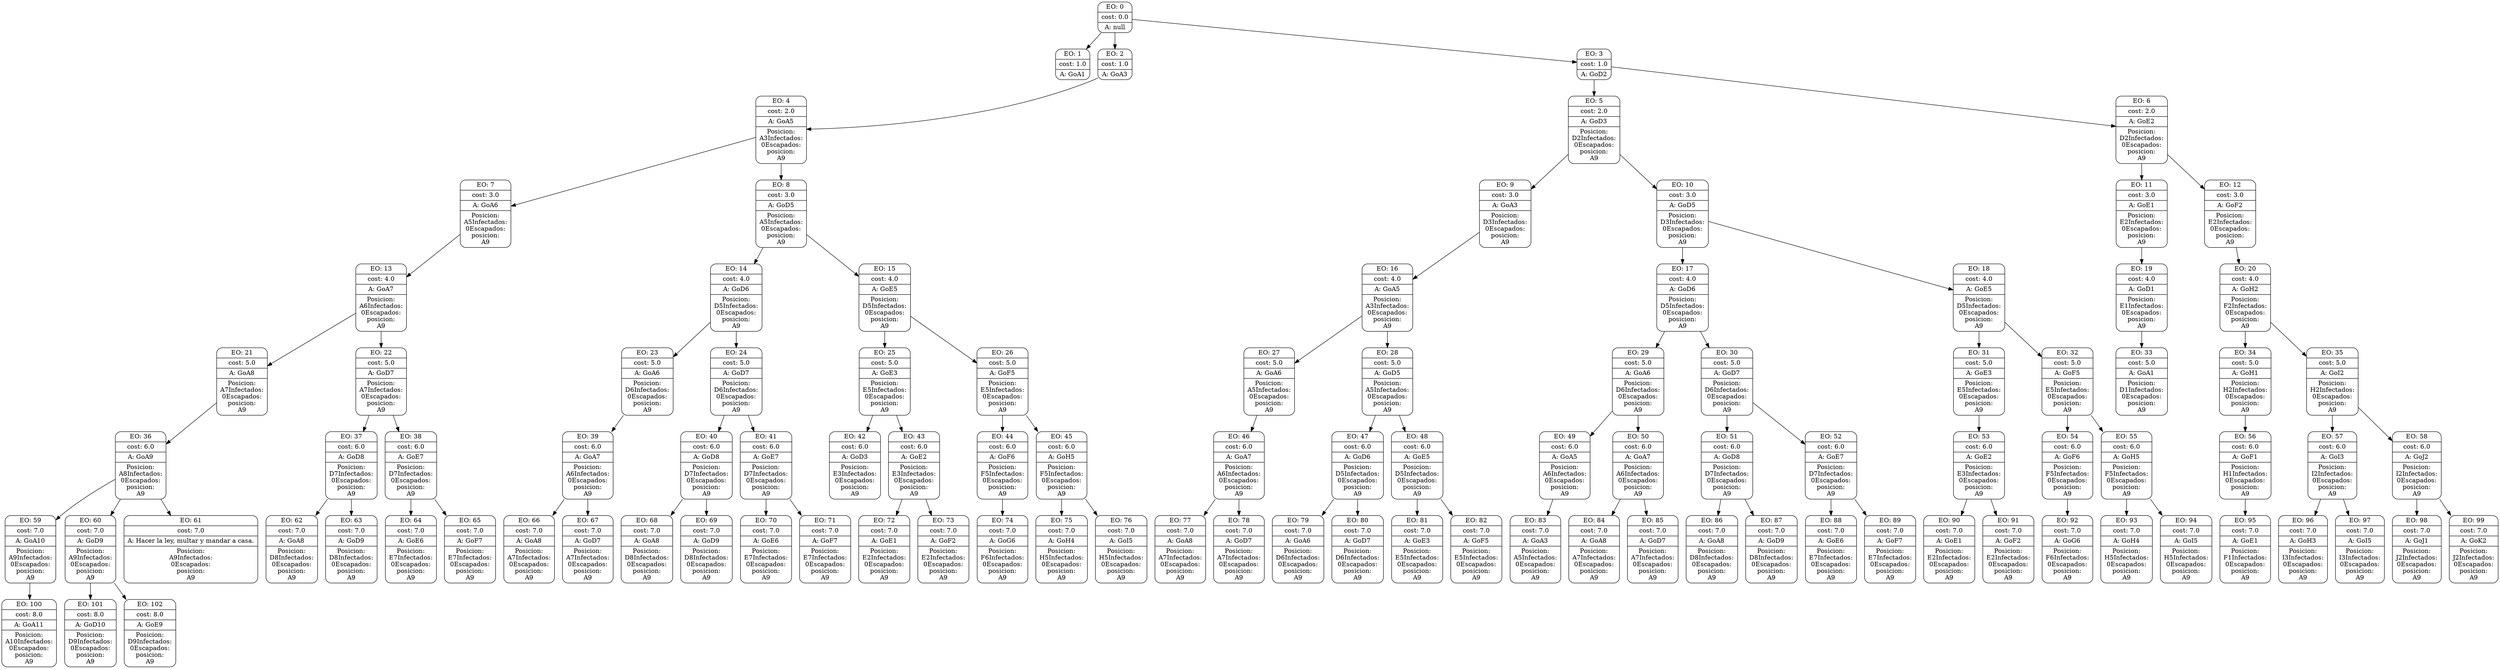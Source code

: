 digraph g {
node [shape = Mrecord];
nodo0[label="{EO: 0|cost: 0.0|A: null}"]
nodo1[label="{EO: 1|cost: 1.0|A: GoA1}"]

nodo0 -> nodo1;
nodo2[label="{EO: 2|cost: 1.0|A: GoA3}"]
nodo4[label="{EO: 4|cost: 2.0|A: GoA5|Posicion:\nA3
Infectados:\n0
Escapados:\n
posicion:\nA9
}"]
nodo7[label="{EO: 7|cost: 3.0|A: GoA6|Posicion:\nA5
Infectados:\n0
Escapados:\n
posicion:\nA9
}"]
nodo13[label="{EO: 13|cost: 4.0|A: GoA7|Posicion:\nA6
Infectados:\n0
Escapados:\n
posicion:\nA9
}"]
nodo21[label="{EO: 21|cost: 5.0|A: GoA8|Posicion:\nA7
Infectados:\n0
Escapados:\n
posicion:\nA9
}"]
nodo36[label="{EO: 36|cost: 6.0|A: GoA9|Posicion:\nA8
Infectados:\n0
Escapados:\n
posicion:\nA9
}"]
nodo59[label="{EO: 59|cost: 7.0|A: GoA10|Posicion:\nA9
Infectados:\n0
Escapados:\n
posicion:\nA9
}"]
nodo100[label="{EO: 100|cost: 8.0|A: GoA11|Posicion:\nA10
Infectados:\n0
Escapados:\n
posicion:\nA9
}"]

nodo59 -> nodo100;

nodo36 -> nodo59;
nodo60[label="{EO: 60|cost: 7.0|A: GoD9|Posicion:\nA9
Infectados:\n0
Escapados:\n
posicion:\nA9
}"]
nodo101[label="{EO: 101|cost: 8.0|A: GoD10|Posicion:\nD9
Infectados:\n0
Escapados:\n
posicion:\nA9
}"]

nodo60 -> nodo101;
nodo102[label="{EO: 102|cost: 8.0|A: GoE9|Posicion:\nD9
Infectados:\n0
Escapados:\n
posicion:\nA9
}"]

nodo60 -> nodo102;

nodo36 -> nodo60;
nodo61[label="{EO: 61|cost: 7.0|A: Hacer la ley, multar y mandar a casa.|Posicion:\nA9
Infectados:\n0
Escapados:\n
posicion:\nA9
}"]

nodo36 -> nodo61;

nodo21 -> nodo36;

nodo13 -> nodo21;
nodo22[label="{EO: 22|cost: 5.0|A: GoD7|Posicion:\nA7
Infectados:\n0
Escapados:\n
posicion:\nA9
}"]
nodo37[label="{EO: 37|cost: 6.0|A: GoD8|Posicion:\nD7
Infectados:\n0
Escapados:\n
posicion:\nA9
}"]
nodo62[label="{EO: 62|cost: 7.0|A: GoA8|Posicion:\nD8
Infectados:\n0
Escapados:\n
posicion:\nA9
}"]

nodo37 -> nodo62;
nodo63[label="{EO: 63|cost: 7.0|A: GoD9|Posicion:\nD8
Infectados:\n0
Escapados:\n
posicion:\nA9
}"]

nodo37 -> nodo63;

nodo22 -> nodo37;
nodo38[label="{EO: 38|cost: 6.0|A: GoE7|Posicion:\nD7
Infectados:\n0
Escapados:\n
posicion:\nA9
}"]
nodo64[label="{EO: 64|cost: 7.0|A: GoE6|Posicion:\nE7
Infectados:\n0
Escapados:\n
posicion:\nA9
}"]

nodo38 -> nodo64;
nodo65[label="{EO: 65|cost: 7.0|A: GoF7|Posicion:\nE7
Infectados:\n0
Escapados:\n
posicion:\nA9
}"]

nodo38 -> nodo65;

nodo22 -> nodo38;

nodo13 -> nodo22;

nodo7 -> nodo13;

nodo4 -> nodo7;
nodo8[label="{EO: 8|cost: 3.0|A: GoD5|Posicion:\nA5
Infectados:\n0
Escapados:\n
posicion:\nA9
}"]
nodo14[label="{EO: 14|cost: 4.0|A: GoD6|Posicion:\nD5
Infectados:\n0
Escapados:\n
posicion:\nA9
}"]
nodo23[label="{EO: 23|cost: 5.0|A: GoA6|Posicion:\nD6
Infectados:\n0
Escapados:\n
posicion:\nA9
}"]
nodo39[label="{EO: 39|cost: 6.0|A: GoA7|Posicion:\nA6
Infectados:\n0
Escapados:\n
posicion:\nA9
}"]
nodo66[label="{EO: 66|cost: 7.0|A: GoA8|Posicion:\nA7
Infectados:\n0
Escapados:\n
posicion:\nA9
}"]

nodo39 -> nodo66;
nodo67[label="{EO: 67|cost: 7.0|A: GoD7|Posicion:\nA7
Infectados:\n0
Escapados:\n
posicion:\nA9
}"]

nodo39 -> nodo67;

nodo23 -> nodo39;

nodo14 -> nodo23;
nodo24[label="{EO: 24|cost: 5.0|A: GoD7|Posicion:\nD6
Infectados:\n0
Escapados:\n
posicion:\nA9
}"]
nodo40[label="{EO: 40|cost: 6.0|A: GoD8|Posicion:\nD7
Infectados:\n0
Escapados:\n
posicion:\nA9
}"]
nodo68[label="{EO: 68|cost: 7.0|A: GoA8|Posicion:\nD8
Infectados:\n0
Escapados:\n
posicion:\nA9
}"]

nodo40 -> nodo68;
nodo69[label="{EO: 69|cost: 7.0|A: GoD9|Posicion:\nD8
Infectados:\n0
Escapados:\n
posicion:\nA9
}"]

nodo40 -> nodo69;

nodo24 -> nodo40;
nodo41[label="{EO: 41|cost: 6.0|A: GoE7|Posicion:\nD7
Infectados:\n0
Escapados:\n
posicion:\nA9
}"]
nodo70[label="{EO: 70|cost: 7.0|A: GoE6|Posicion:\nE7
Infectados:\n0
Escapados:\n
posicion:\nA9
}"]

nodo41 -> nodo70;
nodo71[label="{EO: 71|cost: 7.0|A: GoF7|Posicion:\nE7
Infectados:\n0
Escapados:\n
posicion:\nA9
}"]

nodo41 -> nodo71;

nodo24 -> nodo41;

nodo14 -> nodo24;

nodo8 -> nodo14;
nodo15[label="{EO: 15|cost: 4.0|A: GoE5|Posicion:\nD5
Infectados:\n0
Escapados:\n
posicion:\nA9
}"]
nodo25[label="{EO: 25|cost: 5.0|A: GoE3|Posicion:\nE5
Infectados:\n0
Escapados:\n
posicion:\nA9
}"]
nodo42[label="{EO: 42|cost: 6.0|A: GoD3|Posicion:\nE3
Infectados:\n0
Escapados:\n
posicion:\nA9
}"]

nodo25 -> nodo42;
nodo43[label="{EO: 43|cost: 6.0|A: GoE2|Posicion:\nE3
Infectados:\n0
Escapados:\n
posicion:\nA9
}"]
nodo72[label="{EO: 72|cost: 7.0|A: GoE1|Posicion:\nE2
Infectados:\n0
Escapados:\n
posicion:\nA9
}"]

nodo43 -> nodo72;
nodo73[label="{EO: 73|cost: 7.0|A: GoF2|Posicion:\nE2
Infectados:\n0
Escapados:\n
posicion:\nA9
}"]

nodo43 -> nodo73;

nodo25 -> nodo43;

nodo15 -> nodo25;
nodo26[label="{EO: 26|cost: 5.0|A: GoF5|Posicion:\nE5
Infectados:\n0
Escapados:\n
posicion:\nA9
}"]
nodo44[label="{EO: 44|cost: 6.0|A: GoF6|Posicion:\nF5
Infectados:\n0
Escapados:\n
posicion:\nA9
}"]
nodo74[label="{EO: 74|cost: 7.0|A: GoG6|Posicion:\nF6
Infectados:\n0
Escapados:\n
posicion:\nA9
}"]

nodo44 -> nodo74;

nodo26 -> nodo44;
nodo45[label="{EO: 45|cost: 6.0|A: GoH5|Posicion:\nF5
Infectados:\n0
Escapados:\n
posicion:\nA9
}"]
nodo75[label="{EO: 75|cost: 7.0|A: GoH4|Posicion:\nH5
Infectados:\n0
Escapados:\n
posicion:\nA9
}"]

nodo45 -> nodo75;
nodo76[label="{EO: 76|cost: 7.0|A: GoI5|Posicion:\nH5
Infectados:\n0
Escapados:\n
posicion:\nA9
}"]

nodo45 -> nodo76;

nodo26 -> nodo45;

nodo15 -> nodo26;

nodo8 -> nodo15;

nodo4 -> nodo8;

nodo2 -> nodo4;

nodo0 -> nodo2;
nodo3[label="{EO: 3|cost: 1.0|A: GoD2}"]
nodo5[label="{EO: 5|cost: 2.0|A: GoD3|Posicion:\nD2
Infectados:\n0
Escapados:\n
posicion:\nA9
}"]
nodo9[label="{EO: 9|cost: 3.0|A: GoA3|Posicion:\nD3
Infectados:\n0
Escapados:\n
posicion:\nA9
}"]
nodo16[label="{EO: 16|cost: 4.0|A: GoA5|Posicion:\nA3
Infectados:\n0
Escapados:\n
posicion:\nA9
}"]
nodo27[label="{EO: 27|cost: 5.0|A: GoA6|Posicion:\nA5
Infectados:\n0
Escapados:\n
posicion:\nA9
}"]
nodo46[label="{EO: 46|cost: 6.0|A: GoA7|Posicion:\nA6
Infectados:\n0
Escapados:\n
posicion:\nA9
}"]
nodo77[label="{EO: 77|cost: 7.0|A: GoA8|Posicion:\nA7
Infectados:\n0
Escapados:\n
posicion:\nA9
}"]

nodo46 -> nodo77;
nodo78[label="{EO: 78|cost: 7.0|A: GoD7|Posicion:\nA7
Infectados:\n0
Escapados:\n
posicion:\nA9
}"]

nodo46 -> nodo78;

nodo27 -> nodo46;

nodo16 -> nodo27;
nodo28[label="{EO: 28|cost: 5.0|A: GoD5|Posicion:\nA5
Infectados:\n0
Escapados:\n
posicion:\nA9
}"]
nodo47[label="{EO: 47|cost: 6.0|A: GoD6|Posicion:\nD5
Infectados:\n0
Escapados:\n
posicion:\nA9
}"]
nodo79[label="{EO: 79|cost: 7.0|A: GoA6|Posicion:\nD6
Infectados:\n0
Escapados:\n
posicion:\nA9
}"]

nodo47 -> nodo79;
nodo80[label="{EO: 80|cost: 7.0|A: GoD7|Posicion:\nD6
Infectados:\n0
Escapados:\n
posicion:\nA9
}"]

nodo47 -> nodo80;

nodo28 -> nodo47;
nodo48[label="{EO: 48|cost: 6.0|A: GoE5|Posicion:\nD5
Infectados:\n0
Escapados:\n
posicion:\nA9
}"]
nodo81[label="{EO: 81|cost: 7.0|A: GoE3|Posicion:\nE5
Infectados:\n0
Escapados:\n
posicion:\nA9
}"]

nodo48 -> nodo81;
nodo82[label="{EO: 82|cost: 7.0|A: GoF5|Posicion:\nE5
Infectados:\n0
Escapados:\n
posicion:\nA9
}"]

nodo48 -> nodo82;

nodo28 -> nodo48;

nodo16 -> nodo28;

nodo9 -> nodo16;

nodo5 -> nodo9;
nodo10[label="{EO: 10|cost: 3.0|A: GoD5|Posicion:\nD3
Infectados:\n0
Escapados:\n
posicion:\nA9
}"]
nodo17[label="{EO: 17|cost: 4.0|A: GoD6|Posicion:\nD5
Infectados:\n0
Escapados:\n
posicion:\nA9
}"]
nodo29[label="{EO: 29|cost: 5.0|A: GoA6|Posicion:\nD6
Infectados:\n0
Escapados:\n
posicion:\nA9
}"]
nodo49[label="{EO: 49|cost: 6.0|A: GoA5|Posicion:\nA6
Infectados:\n0
Escapados:\n
posicion:\nA9
}"]
nodo83[label="{EO: 83|cost: 7.0|A: GoA3|Posicion:\nA5
Infectados:\n0
Escapados:\n
posicion:\nA9
}"]

nodo49 -> nodo83;

nodo29 -> nodo49;
nodo50[label="{EO: 50|cost: 6.0|A: GoA7|Posicion:\nA6
Infectados:\n0
Escapados:\n
posicion:\nA9
}"]
nodo84[label="{EO: 84|cost: 7.0|A: GoA8|Posicion:\nA7
Infectados:\n0
Escapados:\n
posicion:\nA9
}"]

nodo50 -> nodo84;
nodo85[label="{EO: 85|cost: 7.0|A: GoD7|Posicion:\nA7
Infectados:\n0
Escapados:\n
posicion:\nA9
}"]

nodo50 -> nodo85;

nodo29 -> nodo50;

nodo17 -> nodo29;
nodo30[label="{EO: 30|cost: 5.0|A: GoD7|Posicion:\nD6
Infectados:\n0
Escapados:\n
posicion:\nA9
}"]
nodo51[label="{EO: 51|cost: 6.0|A: GoD8|Posicion:\nD7
Infectados:\n0
Escapados:\n
posicion:\nA9
}"]
nodo86[label="{EO: 86|cost: 7.0|A: GoA8|Posicion:\nD8
Infectados:\n0
Escapados:\n
posicion:\nA9
}"]

nodo51 -> nodo86;
nodo87[label="{EO: 87|cost: 7.0|A: GoD9|Posicion:\nD8
Infectados:\n0
Escapados:\n
posicion:\nA9
}"]

nodo51 -> nodo87;

nodo30 -> nodo51;
nodo52[label="{EO: 52|cost: 6.0|A: GoE7|Posicion:\nD7
Infectados:\n0
Escapados:\n
posicion:\nA9
}"]
nodo88[label="{EO: 88|cost: 7.0|A: GoE6|Posicion:\nE7
Infectados:\n0
Escapados:\n
posicion:\nA9
}"]

nodo52 -> nodo88;
nodo89[label="{EO: 89|cost: 7.0|A: GoF7|Posicion:\nE7
Infectados:\n0
Escapados:\n
posicion:\nA9
}"]

nodo52 -> nodo89;

nodo30 -> nodo52;

nodo17 -> nodo30;

nodo10 -> nodo17;
nodo18[label="{EO: 18|cost: 4.0|A: GoE5|Posicion:\nD5
Infectados:\n0
Escapados:\n
posicion:\nA9
}"]
nodo31[label="{EO: 31|cost: 5.0|A: GoE3|Posicion:\nE5
Infectados:\n0
Escapados:\n
posicion:\nA9
}"]
nodo53[label="{EO: 53|cost: 6.0|A: GoE2|Posicion:\nE3
Infectados:\n0
Escapados:\n
posicion:\nA9
}"]
nodo90[label="{EO: 90|cost: 7.0|A: GoE1|Posicion:\nE2
Infectados:\n0
Escapados:\n
posicion:\nA9
}"]

nodo53 -> nodo90;
nodo91[label="{EO: 91|cost: 7.0|A: GoF2|Posicion:\nE2
Infectados:\n0
Escapados:\n
posicion:\nA9
}"]

nodo53 -> nodo91;

nodo31 -> nodo53;

nodo18 -> nodo31;
nodo32[label="{EO: 32|cost: 5.0|A: GoF5|Posicion:\nE5
Infectados:\n0
Escapados:\n
posicion:\nA9
}"]
nodo54[label="{EO: 54|cost: 6.0|A: GoF6|Posicion:\nF5
Infectados:\n0
Escapados:\n
posicion:\nA9
}"]
nodo92[label="{EO: 92|cost: 7.0|A: GoG6|Posicion:\nF6
Infectados:\n0
Escapados:\n
posicion:\nA9
}"]

nodo54 -> nodo92;

nodo32 -> nodo54;
nodo55[label="{EO: 55|cost: 6.0|A: GoH5|Posicion:\nF5
Infectados:\n0
Escapados:\n
posicion:\nA9
}"]
nodo93[label="{EO: 93|cost: 7.0|A: GoH4|Posicion:\nH5
Infectados:\n0
Escapados:\n
posicion:\nA9
}"]

nodo55 -> nodo93;
nodo94[label="{EO: 94|cost: 7.0|A: GoI5|Posicion:\nH5
Infectados:\n0
Escapados:\n
posicion:\nA9
}"]

nodo55 -> nodo94;

nodo32 -> nodo55;

nodo18 -> nodo32;

nodo10 -> nodo18;

nodo5 -> nodo10;

nodo3 -> nodo5;
nodo6[label="{EO: 6|cost: 2.0|A: GoE2|Posicion:\nD2
Infectados:\n0
Escapados:\n
posicion:\nA9
}"]
nodo11[label="{EO: 11|cost: 3.0|A: GoE1|Posicion:\nE2
Infectados:\n0
Escapados:\n
posicion:\nA9
}"]
nodo19[label="{EO: 19|cost: 4.0|A: GoD1|Posicion:\nE1
Infectados:\n0
Escapados:\n
posicion:\nA9
}"]
nodo33[label="{EO: 33|cost: 5.0|A: GoA1|Posicion:\nD1
Infectados:\n0
Escapados:\n
posicion:\nA9
}"]

nodo19 -> nodo33;

nodo11 -> nodo19;

nodo6 -> nodo11;
nodo12[label="{EO: 12|cost: 3.0|A: GoF2|Posicion:\nE2
Infectados:\n0
Escapados:\n
posicion:\nA9
}"]
nodo20[label="{EO: 20|cost: 4.0|A: GoH2|Posicion:\nF2
Infectados:\n0
Escapados:\n
posicion:\nA9
}"]
nodo34[label="{EO: 34|cost: 5.0|A: GoH1|Posicion:\nH2
Infectados:\n0
Escapados:\n
posicion:\nA9
}"]
nodo56[label="{EO: 56|cost: 6.0|A: GoF1|Posicion:\nH1
Infectados:\n0
Escapados:\n
posicion:\nA9
}"]
nodo95[label="{EO: 95|cost: 7.0|A: GoE1|Posicion:\nF1
Infectados:\n0
Escapados:\n
posicion:\nA9
}"]

nodo56 -> nodo95;

nodo34 -> nodo56;

nodo20 -> nodo34;
nodo35[label="{EO: 35|cost: 5.0|A: GoI2|Posicion:\nH2
Infectados:\n0
Escapados:\n
posicion:\nA9
}"]
nodo57[label="{EO: 57|cost: 6.0|A: GoI3|Posicion:\nI2
Infectados:\n0
Escapados:\n
posicion:\nA9
}"]
nodo96[label="{EO: 96|cost: 7.0|A: GoH3|Posicion:\nI3
Infectados:\n0
Escapados:\n
posicion:\nA9
}"]

nodo57 -> nodo96;
nodo97[label="{EO: 97|cost: 7.0|A: GoI5|Posicion:\nI3
Infectados:\n0
Escapados:\n
posicion:\nA9
}"]

nodo57 -> nodo97;

nodo35 -> nodo57;
nodo58[label="{EO: 58|cost: 6.0|A: GoJ2|Posicion:\nI2
Infectados:\n0
Escapados:\n
posicion:\nA9
}"]
nodo98[label="{EO: 98|cost: 7.0|A: GoJ1|Posicion:\nJ2
Infectados:\n0
Escapados:\n
posicion:\nA9
}"]

nodo58 -> nodo98;
nodo99[label="{EO: 99|cost: 7.0|A: GoK2|Posicion:\nJ2
Infectados:\n0
Escapados:\n
posicion:\nA9
}"]

nodo58 -> nodo99;

nodo35 -> nodo58;

nodo20 -> nodo35;

nodo12 -> nodo20;

nodo6 -> nodo12;

nodo3 -> nodo6;

nodo0 -> nodo3;


}